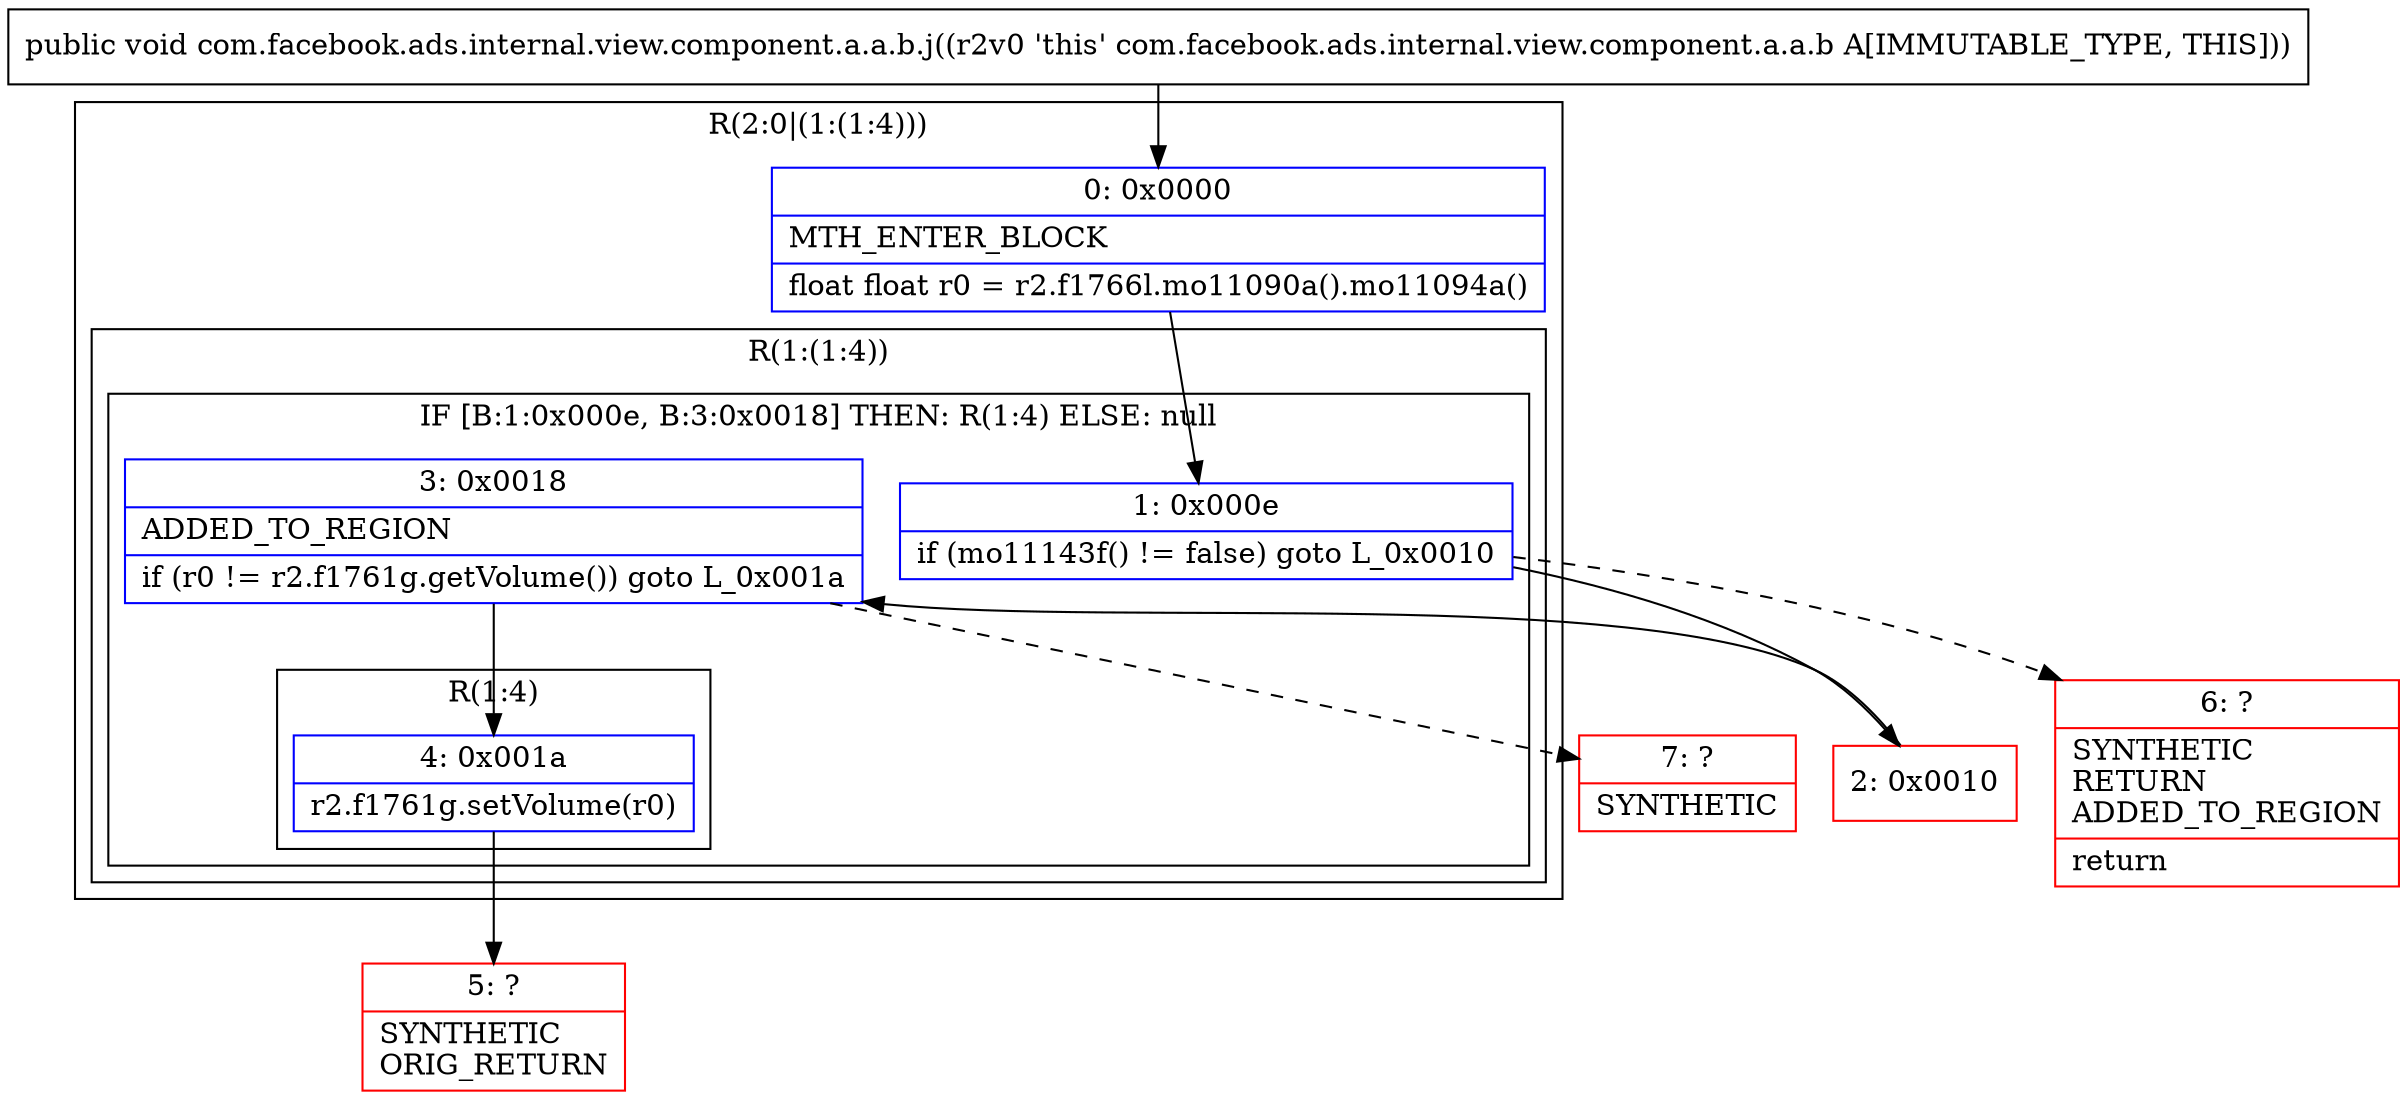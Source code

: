 digraph "CFG forcom.facebook.ads.internal.view.component.a.a.b.j()V" {
subgraph cluster_Region_879487314 {
label = "R(2:0|(1:(1:4)))";
node [shape=record,color=blue];
Node_0 [shape=record,label="{0\:\ 0x0000|MTH_ENTER_BLOCK\l|float float r0 = r2.f1766l.mo11090a().mo11094a()\l}"];
subgraph cluster_Region_1508213837 {
label = "R(1:(1:4))";
node [shape=record,color=blue];
subgraph cluster_IfRegion_1563435779 {
label = "IF [B:1:0x000e, B:3:0x0018] THEN: R(1:4) ELSE: null";
node [shape=record,color=blue];
Node_1 [shape=record,label="{1\:\ 0x000e|if (mo11143f() != false) goto L_0x0010\l}"];
Node_3 [shape=record,label="{3\:\ 0x0018|ADDED_TO_REGION\l|if (r0 != r2.f1761g.getVolume()) goto L_0x001a\l}"];
subgraph cluster_Region_440590559 {
label = "R(1:4)";
node [shape=record,color=blue];
Node_4 [shape=record,label="{4\:\ 0x001a|r2.f1761g.setVolume(r0)\l}"];
}
}
}
}
Node_2 [shape=record,color=red,label="{2\:\ 0x0010}"];
Node_5 [shape=record,color=red,label="{5\:\ ?|SYNTHETIC\lORIG_RETURN\l}"];
Node_6 [shape=record,color=red,label="{6\:\ ?|SYNTHETIC\lRETURN\lADDED_TO_REGION\l|return\l}"];
Node_7 [shape=record,color=red,label="{7\:\ ?|SYNTHETIC\l}"];
MethodNode[shape=record,label="{public void com.facebook.ads.internal.view.component.a.a.b.j((r2v0 'this' com.facebook.ads.internal.view.component.a.a.b A[IMMUTABLE_TYPE, THIS])) }"];
MethodNode -> Node_0;
Node_0 -> Node_1;
Node_1 -> Node_2;
Node_1 -> Node_6[style=dashed];
Node_3 -> Node_4;
Node_3 -> Node_7[style=dashed];
Node_4 -> Node_5;
Node_2 -> Node_3;
}

